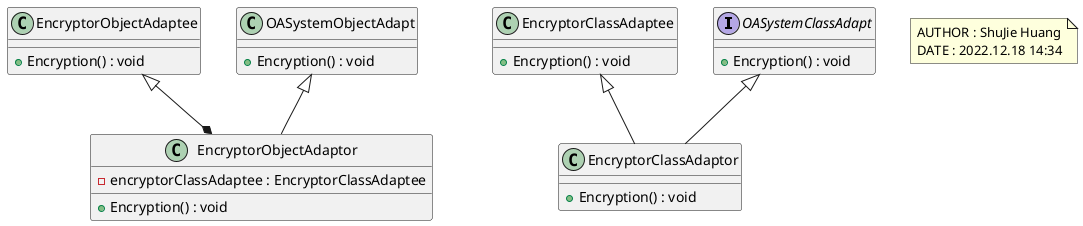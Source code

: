 @startuml

interface  OASystemClassAdapt {
    + Encryption() : void
}

class EncryptorClassAdaptor {
    + Encryption() : void
}

class EncryptorClassAdaptee {
    + Encryption() : void
}

EncryptorClassAdaptor -up-|> OASystemClassAdapt
EncryptorClassAdaptor -up-|> EncryptorClassAdaptee


class  OASystemObjectAdapt {
    + Encryption() : void
}

class EncryptorObjectAdaptor {
    - encryptorClassAdaptee : EncryptorClassAdaptee
    + Encryption() : void
}

class EncryptorObjectAdaptee {
    + Encryption() : void
}

EncryptorObjectAdaptor -up-|> OASystemObjectAdapt
EncryptorObjectAdaptor *-up-|> EncryptorObjectAdaptee

note as annotation
  AUTHOR : ShuJie Huang
  DATE : 2022.12.18 14:34
end note
@enduml